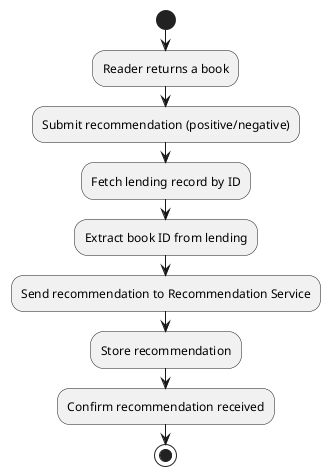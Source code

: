 @startuml
start
:Reader returns a book;
:Submit recommendation (positive/negative);

:Fetch lending record by ID;
:Extract book ID from lending;

:Send recommendation to Recommendation Service;
:Store recommendation;

:Confirm recommendation received;

stop
@enduml

